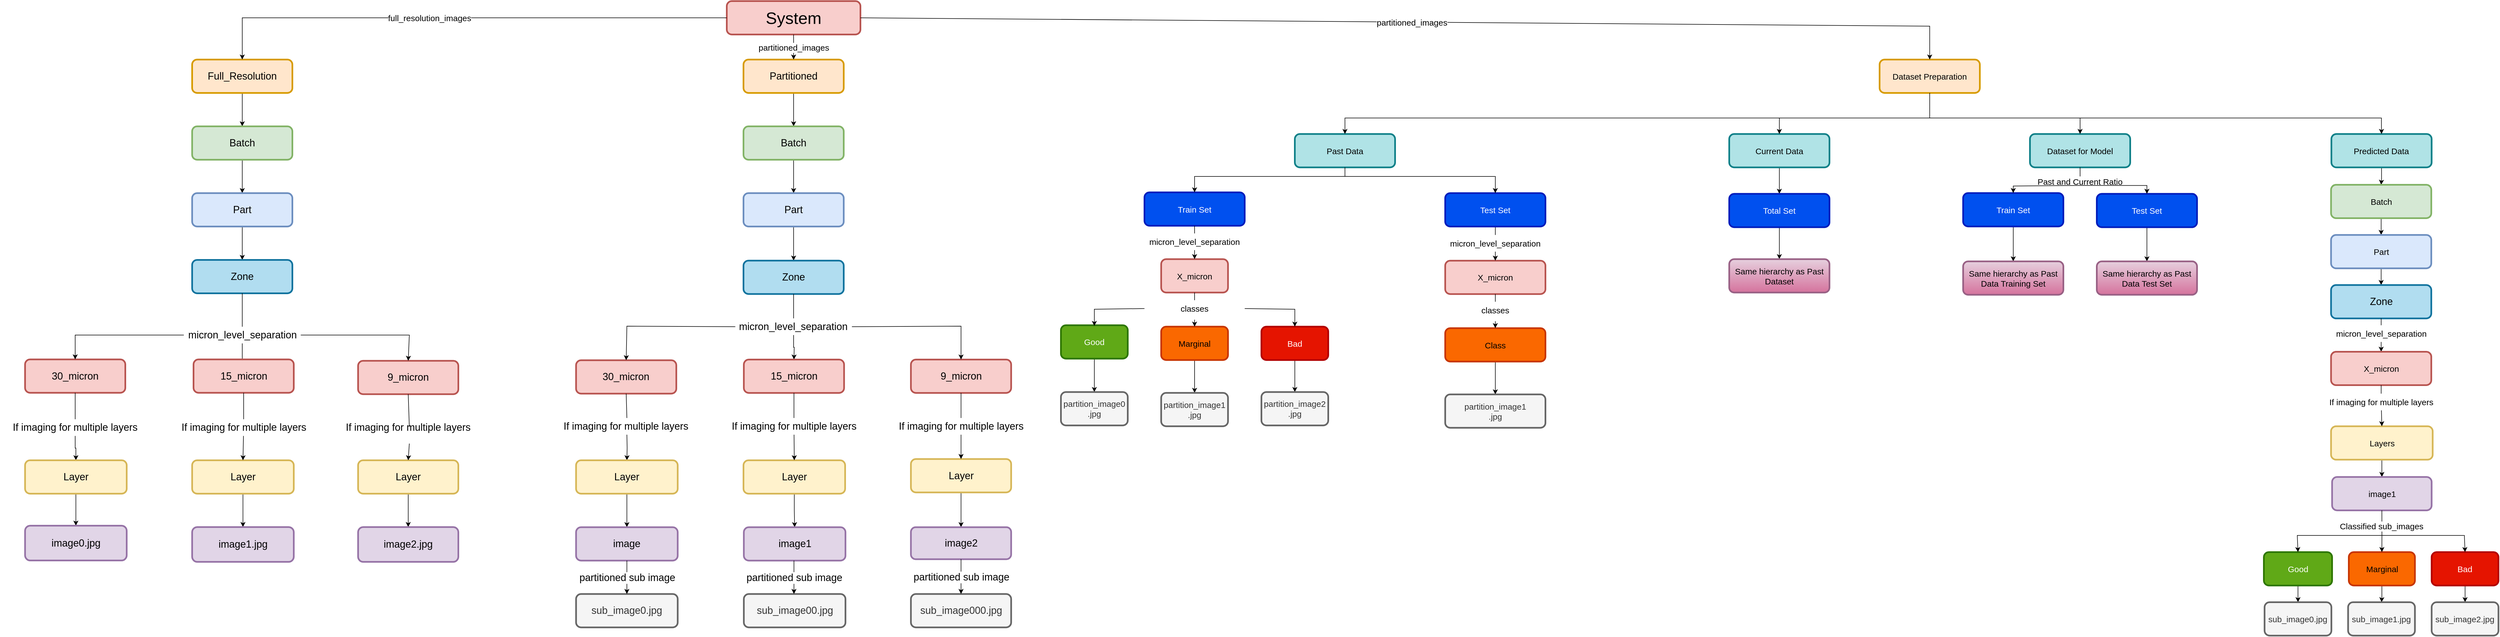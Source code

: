 <mxfile version="20.8.16" type="device"><diagram id="C5RBs43oDa-KdzZeNtuy" name="Page-1"><mxGraphModel dx="2889" dy="684" grid="1" gridSize="15" guides="1" tooltips="1" connect="1" arrows="1" fold="1" page="1" pageScale="1" pageWidth="1654" pageHeight="1169" math="0" shadow="0"><root><mxCell id="WIyWlLk6GJQsqaUBKTNV-0"/><mxCell id="WIyWlLk6GJQsqaUBKTNV-1" parent="WIyWlLk6GJQsqaUBKTNV-0"/><mxCell id="WIyWlLk6GJQsqaUBKTNV-7" value="&lt;font style=&quot;font-size: 30px;&quot;&gt;System&lt;/font&gt;" style="rounded=1;whiteSpace=wrap;html=1;fontSize=30;glass=0;strokeWidth=3;shadow=0;fillColor=#f8cecc;strokeColor=#b85450;" parent="WIyWlLk6GJQsqaUBKTNV-1" vertex="1"><mxGeometry x="-120" y="15" width="240" height="60" as="geometry"/></mxCell><mxCell id="9anKfpZZihoqrz9ReipV-8" style="edgeStyle=orthogonalEdgeStyle;rounded=0;orthogonalLoop=1;jettySize=auto;html=1;entryX=0.5;entryY=0;entryDx=0;entryDy=0;fontSize=15;" parent="WIyWlLk6GJQsqaUBKTNV-1" source="WIyWlLk6GJQsqaUBKTNV-12" target="9anKfpZZihoqrz9ReipV-6" edge="1"><mxGeometry relative="1" as="geometry"/></mxCell><mxCell id="WIyWlLk6GJQsqaUBKTNV-12" value="Full_Resolution" style="rounded=1;whiteSpace=wrap;html=1;fontSize=18;glass=0;strokeWidth=3;shadow=0;fillColor=#ffe6cc;strokeColor=#d79b00;" parent="WIyWlLk6GJQsqaUBKTNV-1" vertex="1"><mxGeometry x="-1080" y="120" width="180" height="60" as="geometry"/></mxCell><mxCell id="9anKfpZZihoqrz9ReipV-1" value="" style="endArrow=classic;html=1;rounded=0;entryX=0.5;entryY=0;entryDx=0;entryDy=0;fontSize=15;exitX=0;exitY=0.5;exitDx=0;exitDy=0;" parent="WIyWlLk6GJQsqaUBKTNV-1" source="WIyWlLk6GJQsqaUBKTNV-7" target="WIyWlLk6GJQsqaUBKTNV-12" edge="1"><mxGeometry relative="1" as="geometry"><mxPoint x="-225" y="120" as="sourcePoint"/><mxPoint x="10" y="240" as="targetPoint"/><Array as="points"><mxPoint x="-990" y="45"/><mxPoint x="-990" y="120"/></Array></mxGeometry></mxCell><mxCell id="9anKfpZZihoqrz9ReipV-2" value="full_resolution_images" style="edgeLabel;resizable=0;html=1;align=center;verticalAlign=middle;fontSize=15;" parent="9anKfpZZihoqrz9ReipV-1" connectable="0" vertex="1"><mxGeometry relative="1" as="geometry"><mxPoint x="-62" as="offset"/></mxGeometry></mxCell><mxCell id="9anKfpZZihoqrz9ReipV-24" value="" style="edgeStyle=orthogonalEdgeStyle;rounded=0;orthogonalLoop=1;jettySize=auto;html=1;fontSize=15;" parent="WIyWlLk6GJQsqaUBKTNV-1" source="9anKfpZZihoqrz9ReipV-6" target="9anKfpZZihoqrz9ReipV-9" edge="1"><mxGeometry relative="1" as="geometry"/></mxCell><mxCell id="9anKfpZZihoqrz9ReipV-6" value="Batch" style="rounded=1;whiteSpace=wrap;html=1;fontSize=18;glass=0;strokeWidth=3;shadow=0;fillColor=#d5e8d4;strokeColor=#82b366;" parent="WIyWlLk6GJQsqaUBKTNV-1" vertex="1"><mxGeometry x="-1080" y="240" width="180" height="60" as="geometry"/></mxCell><mxCell id="9anKfpZZihoqrz9ReipV-25" value="" style="edgeStyle=orthogonalEdgeStyle;rounded=0;orthogonalLoop=1;jettySize=auto;html=1;fontSize=18;startArrow=none;" parent="WIyWlLk6GJQsqaUBKTNV-1" source="9anKfpZZihoqrz9ReipV-28" edge="1"><mxGeometry relative="1" as="geometry"><mxPoint x="-990" y="675" as="targetPoint"/></mxGeometry></mxCell><mxCell id="FSHBZ933EGzN6G5W0RGW-1" value="" style="edgeStyle=orthogonalEdgeStyle;rounded=0;orthogonalLoop=1;jettySize=auto;html=1;" parent="WIyWlLk6GJQsqaUBKTNV-1" source="9anKfpZZihoqrz9ReipV-9" target="FSHBZ933EGzN6G5W0RGW-0" edge="1"><mxGeometry relative="1" as="geometry"/></mxCell><mxCell id="9anKfpZZihoqrz9ReipV-9" value="Part" style="rounded=1;whiteSpace=wrap;html=1;fontSize=18;glass=0;strokeWidth=3;shadow=0;fillColor=#dae8fc;strokeColor=#6c8ebf;" parent="WIyWlLk6GJQsqaUBKTNV-1" vertex="1"><mxGeometry x="-1080" y="360" width="180" height="60" as="geometry"/></mxCell><mxCell id="9anKfpZZihoqrz9ReipV-31" value="" style="edgeStyle=orthogonalEdgeStyle;rounded=0;orthogonalLoop=1;jettySize=auto;html=1;fontSize=18;startArrow=none;" parent="WIyWlLk6GJQsqaUBKTNV-1" source="9anKfpZZihoqrz9ReipV-54" target="9anKfpZZihoqrz9ReipV-13" edge="1"><mxGeometry relative="1" as="geometry"/></mxCell><mxCell id="9anKfpZZihoqrz9ReipV-11" value="30_micron" style="rounded=1;whiteSpace=wrap;html=1;fontSize=18;glass=0;strokeWidth=3;shadow=0;fillColor=#f8cecc;strokeColor=#b85450;" parent="WIyWlLk6GJQsqaUBKTNV-1" vertex="1"><mxGeometry x="-1380" y="658.75" width="180" height="60" as="geometry"/></mxCell><mxCell id="9anKfpZZihoqrz9ReipV-32" value="" style="edgeStyle=orthogonalEdgeStyle;rounded=0;orthogonalLoop=1;jettySize=auto;html=1;fontSize=18;" parent="WIyWlLk6GJQsqaUBKTNV-1" source="9anKfpZZihoqrz9ReipV-13" target="9anKfpZZihoqrz9ReipV-17" edge="1"><mxGeometry relative="1" as="geometry"/></mxCell><mxCell id="9anKfpZZihoqrz9ReipV-13" value="Layer" style="rounded=1;whiteSpace=wrap;html=1;fontSize=18;glass=0;strokeWidth=3;shadow=0;fillColor=#fff2cc;strokeColor=#d6b656;" parent="WIyWlLk6GJQsqaUBKTNV-1" vertex="1"><mxGeometry x="-1380" y="840" width="182.5" height="60" as="geometry"/></mxCell><mxCell id="9anKfpZZihoqrz9ReipV-17" value="image0.jpg" style="rounded=1;whiteSpace=wrap;html=1;fontSize=18;glass=0;strokeWidth=3;shadow=0;fillColor=#e1d5e7;strokeColor=#9673a6;" parent="WIyWlLk6GJQsqaUBKTNV-1" vertex="1"><mxGeometry x="-1380" y="957.5" width="182.5" height="62.5" as="geometry"/></mxCell><mxCell id="9anKfpZZihoqrz9ReipV-28" value="micron_level_separation" style="text;html=1;strokeColor=none;fillColor=none;align=center;verticalAlign=middle;whiteSpace=wrap;rounded=0;strokeWidth=3;fontSize=18;" parent="WIyWlLk6GJQsqaUBKTNV-1" vertex="1"><mxGeometry x="-1087.5" y="600" width="195" height="30" as="geometry"/></mxCell><mxCell id="9anKfpZZihoqrz9ReipV-34" value="15_micron" style="rounded=1;whiteSpace=wrap;html=1;fontSize=18;glass=0;strokeWidth=3;shadow=0;fillColor=#f8cecc;strokeColor=#b85450;" parent="WIyWlLk6GJQsqaUBKTNV-1" vertex="1"><mxGeometry x="-1077.5" y="658.75" width="180" height="60" as="geometry"/></mxCell><mxCell id="9anKfpZZihoqrz9ReipV-35" value="" style="edgeStyle=orthogonalEdgeStyle;rounded=0;orthogonalLoop=1;jettySize=auto;html=1;fontSize=18;" parent="WIyWlLk6GJQsqaUBKTNV-1" source="9anKfpZZihoqrz9ReipV-36" target="9anKfpZZihoqrz9ReipV-37" edge="1"><mxGeometry relative="1" as="geometry"/></mxCell><mxCell id="9anKfpZZihoqrz9ReipV-36" value="Layer" style="rounded=1;whiteSpace=wrap;html=1;fontSize=18;glass=0;strokeWidth=3;shadow=0;fillColor=#fff2cc;strokeColor=#d6b656;" parent="WIyWlLk6GJQsqaUBKTNV-1" vertex="1"><mxGeometry x="-1080" y="840" width="182.5" height="60" as="geometry"/></mxCell><mxCell id="9anKfpZZihoqrz9ReipV-37" value="image1.jpg" style="rounded=1;whiteSpace=wrap;html=1;fontSize=18;glass=0;strokeWidth=3;shadow=0;fillColor=#e1d5e7;strokeColor=#9673a6;" parent="WIyWlLk6GJQsqaUBKTNV-1" vertex="1"><mxGeometry x="-1080" y="960" width="182.5" height="62.5" as="geometry"/></mxCell><mxCell id="9anKfpZZihoqrz9ReipV-49" value="9_micron" style="rounded=1;whiteSpace=wrap;html=1;fontSize=18;glass=0;strokeWidth=3;shadow=0;fillColor=#f8cecc;strokeColor=#b85450;" parent="WIyWlLk6GJQsqaUBKTNV-1" vertex="1"><mxGeometry x="-782" y="661.25" width="180" height="60" as="geometry"/></mxCell><mxCell id="9anKfpZZihoqrz9ReipV-50" value="" style="edgeStyle=orthogonalEdgeStyle;rounded=0;orthogonalLoop=1;jettySize=auto;html=1;fontSize=18;" parent="WIyWlLk6GJQsqaUBKTNV-1" source="9anKfpZZihoqrz9ReipV-51" target="9anKfpZZihoqrz9ReipV-52" edge="1"><mxGeometry relative="1" as="geometry"/></mxCell><mxCell id="9anKfpZZihoqrz9ReipV-51" value="Layer" style="rounded=1;whiteSpace=wrap;html=1;fontSize=18;glass=0;strokeWidth=3;shadow=0;fillColor=#fff2cc;strokeColor=#d6b656;" parent="WIyWlLk6GJQsqaUBKTNV-1" vertex="1"><mxGeometry x="-782" y="840" width="180" height="60" as="geometry"/></mxCell><mxCell id="9anKfpZZihoqrz9ReipV-52" value="image2.jpg" style="rounded=1;whiteSpace=wrap;html=1;fontSize=18;glass=0;strokeWidth=3;shadow=0;fillColor=#e1d5e7;strokeColor=#9673a6;" parent="WIyWlLk6GJQsqaUBKTNV-1" vertex="1"><mxGeometry x="-782" y="960" width="180" height="62.5" as="geometry"/></mxCell><mxCell id="9anKfpZZihoqrz9ReipV-54" value="If imaging for multiple layers" style="text;html=1;strokeColor=none;fillColor=none;align=center;verticalAlign=middle;whiteSpace=wrap;rounded=0;strokeWidth=3;fontSize=18;" parent="WIyWlLk6GJQsqaUBKTNV-1" vertex="1"><mxGeometry x="-1425" y="766.25" width="270" height="30" as="geometry"/></mxCell><mxCell id="9anKfpZZihoqrz9ReipV-57" value="If imaging for multiple layers" style="text;html=1;strokeColor=none;fillColor=none;align=center;verticalAlign=middle;whiteSpace=wrap;rounded=0;strokeWidth=3;fontSize=18;" parent="WIyWlLk6GJQsqaUBKTNV-1" vertex="1"><mxGeometry x="-1122.5" y="766.25" width="270" height="30" as="geometry"/></mxCell><mxCell id="9anKfpZZihoqrz9ReipV-58" value="If imaging for multiple layers" style="text;html=1;strokeColor=none;fillColor=none;align=center;verticalAlign=middle;whiteSpace=wrap;rounded=0;strokeWidth=3;fontSize=18;" parent="WIyWlLk6GJQsqaUBKTNV-1" vertex="1"><mxGeometry x="-827" y="766.25" width="270" height="30" as="geometry"/></mxCell><mxCell id="9anKfpZZihoqrz9ReipV-65" value="" style="endArrow=none;html=1;rounded=0;fontSize=18;entryX=0.5;entryY=1;entryDx=0;entryDy=0;exitX=0.5;exitY=0;exitDx=0;exitDy=0;" parent="WIyWlLk6GJQsqaUBKTNV-1" source="9anKfpZZihoqrz9ReipV-54" target="9anKfpZZihoqrz9ReipV-11" edge="1"><mxGeometry width="50" height="50" relative="1" as="geometry"><mxPoint x="-1140" y="1100" as="sourcePoint"/><mxPoint x="-1090" y="1050" as="targetPoint"/></mxGeometry></mxCell><mxCell id="9anKfpZZihoqrz9ReipV-68" value="" style="endArrow=none;html=1;rounded=0;fontSize=18;entryX=0.5;entryY=1;entryDx=0;entryDy=0;exitX=0.5;exitY=0;exitDx=0;exitDy=0;" parent="WIyWlLk6GJQsqaUBKTNV-1" source="9anKfpZZihoqrz9ReipV-57" target="9anKfpZZihoqrz9ReipV-34" edge="1"><mxGeometry width="50" height="50" relative="1" as="geometry"><mxPoint x="-1155" y="903.75" as="sourcePoint"/><mxPoint x="-1105" y="853.75" as="targetPoint"/></mxGeometry></mxCell><mxCell id="9anKfpZZihoqrz9ReipV-70" value="" style="endArrow=classic;html=1;rounded=0;fontSize=18;entryX=0.5;entryY=0;entryDx=0;entryDy=0;" parent="WIyWlLk6GJQsqaUBKTNV-1" source="9anKfpZZihoqrz9ReipV-57" target="9anKfpZZihoqrz9ReipV-36" edge="1"><mxGeometry width="50" height="50" relative="1" as="geometry"><mxPoint x="-1035" y="890" as="sourcePoint"/><mxPoint x="-985" y="840" as="targetPoint"/></mxGeometry></mxCell><mxCell id="9anKfpZZihoqrz9ReipV-72" value="" style="endArrow=none;html=1;rounded=0;fontSize=18;entryX=0.5;entryY=1;entryDx=0;entryDy=0;exitX=0.5;exitY=0;exitDx=0;exitDy=0;" parent="WIyWlLk6GJQsqaUBKTNV-1" target="9anKfpZZihoqrz9ReipV-49" edge="1"><mxGeometry width="50" height="50" relative="1" as="geometry"><mxPoint x="-690" y="780" as="sourcePoint"/><mxPoint x="-985" y="840" as="targetPoint"/></mxGeometry></mxCell><mxCell id="9anKfpZZihoqrz9ReipV-73" value="" style="endArrow=classic;html=1;rounded=0;fontSize=18;exitX=0.5;exitY=1;exitDx=0;exitDy=0;entryX=0.5;entryY=0;entryDx=0;entryDy=0;" parent="WIyWlLk6GJQsqaUBKTNV-1" target="9anKfpZZihoqrz9ReipV-51" edge="1"><mxGeometry width="50" height="50" relative="1" as="geometry"><mxPoint x="-690" y="810" as="sourcePoint"/><mxPoint x="-985" y="840" as="targetPoint"/></mxGeometry></mxCell><mxCell id="9anKfpZZihoqrz9ReipV-74" value="" style="endArrow=classic;html=1;rounded=0;fontSize=18;entryX=0.5;entryY=0;entryDx=0;entryDy=0;" parent="WIyWlLk6GJQsqaUBKTNV-1" target="9anKfpZZihoqrz9ReipV-11" edge="1"><mxGeometry width="50" height="50" relative="1" as="geometry"><mxPoint x="-1095" y="615" as="sourcePoint"/><mxPoint x="-985" y="690" as="targetPoint"/><Array as="points"><mxPoint x="-1290" y="615"/></Array></mxGeometry></mxCell><mxCell id="9anKfpZZihoqrz9ReipV-75" value="" style="endArrow=classic;html=1;rounded=0;fontSize=18;entryX=0.5;entryY=0;entryDx=0;entryDy=0;" parent="WIyWlLk6GJQsqaUBKTNV-1" target="9anKfpZZihoqrz9ReipV-49" edge="1"><mxGeometry width="50" height="50" relative="1" as="geometry"><mxPoint x="-885" y="615" as="sourcePoint"/><mxPoint x="-985" y="690" as="targetPoint"/><Array as="points"><mxPoint x="-690" y="615"/></Array></mxGeometry></mxCell><mxCell id="9anKfpZZihoqrz9ReipV-76" style="edgeStyle=orthogonalEdgeStyle;rounded=0;orthogonalLoop=1;jettySize=auto;html=1;entryX=0.5;entryY=0;entryDx=0;entryDy=0;fontSize=15;" parent="WIyWlLk6GJQsqaUBKTNV-1" source="9anKfpZZihoqrz9ReipV-77" target="9anKfpZZihoqrz9ReipV-79" edge="1"><mxGeometry relative="1" as="geometry"/></mxCell><mxCell id="9anKfpZZihoqrz9ReipV-77" value="Partitioned" style="rounded=1;whiteSpace=wrap;html=1;fontSize=18;glass=0;strokeWidth=3;shadow=0;fillColor=#ffe6cc;strokeColor=#d79b00;" parent="WIyWlLk6GJQsqaUBKTNV-1" vertex="1"><mxGeometry x="-90" y="120" width="180" height="60" as="geometry"/></mxCell><mxCell id="9anKfpZZihoqrz9ReipV-78" value="" style="edgeStyle=orthogonalEdgeStyle;rounded=0;orthogonalLoop=1;jettySize=auto;html=1;fontSize=15;" parent="WIyWlLk6GJQsqaUBKTNV-1" source="9anKfpZZihoqrz9ReipV-79" target="9anKfpZZihoqrz9ReipV-81" edge="1"><mxGeometry relative="1" as="geometry"/></mxCell><mxCell id="9anKfpZZihoqrz9ReipV-79" value="Batch" style="rounded=1;whiteSpace=wrap;html=1;fontSize=18;glass=0;strokeWidth=3;shadow=0;fillColor=#d5e8d4;strokeColor=#82b366;" parent="WIyWlLk6GJQsqaUBKTNV-1" vertex="1"><mxGeometry x="-90" y="240" width="180" height="60" as="geometry"/></mxCell><mxCell id="9anKfpZZihoqrz9ReipV-80" value="" style="edgeStyle=orthogonalEdgeStyle;rounded=0;orthogonalLoop=1;jettySize=auto;html=1;fontSize=18;startArrow=none;" parent="WIyWlLk6GJQsqaUBKTNV-1" source="9anKfpZZihoqrz9ReipV-88" edge="1"><mxGeometry relative="1" as="geometry"><mxPoint x="0.63" y="659" as="targetPoint"/></mxGeometry></mxCell><mxCell id="FSHBZ933EGzN6G5W0RGW-5" value="" style="edgeStyle=orthogonalEdgeStyle;rounded=0;orthogonalLoop=1;jettySize=auto;html=1;" parent="WIyWlLk6GJQsqaUBKTNV-1" source="9anKfpZZihoqrz9ReipV-81" target="FSHBZ933EGzN6G5W0RGW-4" edge="1"><mxGeometry relative="1" as="geometry"/></mxCell><mxCell id="9anKfpZZihoqrz9ReipV-81" value="Part" style="rounded=1;whiteSpace=wrap;html=1;fontSize=18;glass=0;strokeWidth=3;shadow=0;fillColor=#dae8fc;strokeColor=#6c8ebf;" parent="WIyWlLk6GJQsqaUBKTNV-1" vertex="1"><mxGeometry x="-90" y="360" width="180" height="60" as="geometry"/></mxCell><mxCell id="9anKfpZZihoqrz9ReipV-82" value="" style="edgeStyle=orthogonalEdgeStyle;rounded=0;orthogonalLoop=1;jettySize=auto;html=1;fontSize=18;startArrow=none;" parent="WIyWlLk6GJQsqaUBKTNV-1" target="9anKfpZZihoqrz9ReipV-85" edge="1"><mxGeometry relative="1" as="geometry"><mxPoint x="-299.37" y="794" as="sourcePoint"/></mxGeometry></mxCell><mxCell id="9anKfpZZihoqrz9ReipV-83" value="30_micron" style="rounded=1;whiteSpace=wrap;html=1;fontSize=18;glass=0;strokeWidth=3;shadow=0;fillColor=#f8cecc;strokeColor=#b85450;" parent="WIyWlLk6GJQsqaUBKTNV-1" vertex="1"><mxGeometry x="-390.62" y="660.25" width="180" height="60" as="geometry"/></mxCell><mxCell id="9anKfpZZihoqrz9ReipV-84" value="" style="edgeStyle=orthogonalEdgeStyle;rounded=0;orthogonalLoop=1;jettySize=auto;html=1;fontSize=18;" parent="WIyWlLk6GJQsqaUBKTNV-1" source="9anKfpZZihoqrz9ReipV-85" target="9anKfpZZihoqrz9ReipV-86" edge="1"><mxGeometry relative="1" as="geometry"/></mxCell><mxCell id="9anKfpZZihoqrz9ReipV-85" value="Layer" style="rounded=1;whiteSpace=wrap;html=1;fontSize=18;glass=0;strokeWidth=3;shadow=0;fillColor=#fff2cc;strokeColor=#d6b656;" parent="WIyWlLk6GJQsqaUBKTNV-1" vertex="1"><mxGeometry x="-390.62" y="840" width="182.5" height="60" as="geometry"/></mxCell><mxCell id="9anKfpZZihoqrz9ReipV-86" value="image" style="rounded=1;whiteSpace=wrap;html=1;fontSize=18;glass=0;strokeWidth=3;shadow=0;fillColor=#e1d5e7;strokeColor=#9673a6;" parent="WIyWlLk6GJQsqaUBKTNV-1" vertex="1"><mxGeometry x="-390.62" y="960.25" width="182.5" height="60" as="geometry"/></mxCell><mxCell id="9anKfpZZihoqrz9ReipV-88" value="micron_level_separation" style="text;html=1;strokeColor=none;fillColor=none;align=center;verticalAlign=middle;whiteSpace=wrap;rounded=0;strokeWidth=3;fontSize=18;" parent="WIyWlLk6GJQsqaUBKTNV-1" vertex="1"><mxGeometry x="-104.68" y="585" width="209.37" height="30" as="geometry"/></mxCell><mxCell id="9anKfpZZihoqrz9ReipV-89" value="15_micron" style="rounded=1;whiteSpace=wrap;html=1;fontSize=18;glass=0;strokeWidth=3;shadow=0;fillColor=#f8cecc;strokeColor=#b85450;" parent="WIyWlLk6GJQsqaUBKTNV-1" vertex="1"><mxGeometry x="-89.37" y="659" width="180" height="60" as="geometry"/></mxCell><mxCell id="9anKfpZZihoqrz9ReipV-90" value="" style="edgeStyle=orthogonalEdgeStyle;rounded=0;orthogonalLoop=1;jettySize=auto;html=1;fontSize=18;" parent="WIyWlLk6GJQsqaUBKTNV-1" source="9anKfpZZihoqrz9ReipV-91" target="9anKfpZZihoqrz9ReipV-92" edge="1"><mxGeometry relative="1" as="geometry"/></mxCell><mxCell id="9anKfpZZihoqrz9ReipV-91" value="Layer" style="rounded=1;whiteSpace=wrap;html=1;fontSize=18;glass=0;strokeWidth=3;shadow=0;fillColor=#fff2cc;strokeColor=#d6b656;" parent="WIyWlLk6GJQsqaUBKTNV-1" vertex="1"><mxGeometry x="-90" y="840" width="182.5" height="60" as="geometry"/></mxCell><mxCell id="9anKfpZZihoqrz9ReipV-92" value="image1" style="rounded=1;whiteSpace=wrap;html=1;fontSize=18;glass=0;strokeWidth=3;shadow=0;fillColor=#e1d5e7;strokeColor=#9673a6;" parent="WIyWlLk6GJQsqaUBKTNV-1" vertex="1"><mxGeometry x="-89.37" y="960.25" width="182.5" height="60" as="geometry"/></mxCell><mxCell id="9anKfpZZihoqrz9ReipV-93" value="9_micron" style="rounded=1;whiteSpace=wrap;html=1;fontSize=18;glass=0;strokeWidth=3;shadow=0;fillColor=#f8cecc;strokeColor=#b85450;" parent="WIyWlLk6GJQsqaUBKTNV-1" vertex="1"><mxGeometry x="210.63" y="659" width="180" height="60" as="geometry"/></mxCell><mxCell id="9anKfpZZihoqrz9ReipV-94" value="" style="edgeStyle=orthogonalEdgeStyle;rounded=0;orthogonalLoop=1;jettySize=auto;html=1;fontSize=18;" parent="WIyWlLk6GJQsqaUBKTNV-1" source="9anKfpZZihoqrz9ReipV-95" target="9anKfpZZihoqrz9ReipV-96" edge="1"><mxGeometry relative="1" as="geometry"/></mxCell><mxCell id="9anKfpZZihoqrz9ReipV-95" value="Layer" style="rounded=1;whiteSpace=wrap;html=1;fontSize=18;glass=0;strokeWidth=3;shadow=0;fillColor=#fff2cc;strokeColor=#d6b656;" parent="WIyWlLk6GJQsqaUBKTNV-1" vertex="1"><mxGeometry x="210.63" y="837.75" width="180" height="60" as="geometry"/></mxCell><mxCell id="9anKfpZZihoqrz9ReipV-96" value="image2" style="rounded=1;whiteSpace=wrap;html=1;fontSize=18;glass=0;strokeWidth=3;shadow=0;fillColor=#e1d5e7;strokeColor=#9673a6;" parent="WIyWlLk6GJQsqaUBKTNV-1" vertex="1"><mxGeometry x="210.63" y="960.25" width="180" height="57.5" as="geometry"/></mxCell><mxCell id="9anKfpZZihoqrz9ReipV-97" value="If imaging for multiple layers" style="text;html=1;strokeColor=none;fillColor=none;align=center;verticalAlign=middle;whiteSpace=wrap;rounded=0;strokeWidth=3;fontSize=18;" parent="WIyWlLk6GJQsqaUBKTNV-1" vertex="1"><mxGeometry x="-435.62" y="764" width="270" height="30" as="geometry"/></mxCell><mxCell id="9anKfpZZihoqrz9ReipV-98" value="If imaging for multiple layers" style="text;html=1;strokeColor=none;fillColor=none;align=center;verticalAlign=middle;whiteSpace=wrap;rounded=0;strokeWidth=3;fontSize=18;" parent="WIyWlLk6GJQsqaUBKTNV-1" vertex="1"><mxGeometry x="-134.37" y="764" width="270" height="30" as="geometry"/></mxCell><mxCell id="9anKfpZZihoqrz9ReipV-99" value="If imaging for multiple layers" style="text;html=1;strokeColor=none;fillColor=none;align=center;verticalAlign=middle;whiteSpace=wrap;rounded=0;strokeWidth=3;fontSize=18;" parent="WIyWlLk6GJQsqaUBKTNV-1" vertex="1"><mxGeometry x="165.63" y="764" width="270" height="30" as="geometry"/></mxCell><mxCell id="9anKfpZZihoqrz9ReipV-100" value="" style="endArrow=none;html=1;rounded=0;fontSize=18;entryX=0.5;entryY=1;entryDx=0;entryDy=0;exitX=0.5;exitY=0;exitDx=0;exitDy=0;" parent="WIyWlLk6GJQsqaUBKTNV-1" target="9anKfpZZihoqrz9ReipV-83" edge="1"><mxGeometry width="50" height="50" relative="1" as="geometry"><mxPoint x="-299.37" y="764" as="sourcePoint"/><mxPoint x="-99.37" y="1034" as="targetPoint"/></mxGeometry></mxCell><mxCell id="9anKfpZZihoqrz9ReipV-101" value="" style="endArrow=none;html=1;rounded=0;fontSize=18;entryX=0.5;entryY=1;entryDx=0;entryDy=0;exitX=0.5;exitY=0;exitDx=0;exitDy=0;" parent="WIyWlLk6GJQsqaUBKTNV-1" source="9anKfpZZihoqrz9ReipV-98" target="9anKfpZZihoqrz9ReipV-89" edge="1"><mxGeometry width="50" height="50" relative="1" as="geometry"><mxPoint x="-164.37" y="887.75" as="sourcePoint"/><mxPoint x="-114.37" y="837.75" as="targetPoint"/></mxGeometry></mxCell><mxCell id="9anKfpZZihoqrz9ReipV-102" value="" style="endArrow=classic;html=1;rounded=0;fontSize=18;entryX=0.5;entryY=0;entryDx=0;entryDy=0;" parent="WIyWlLk6GJQsqaUBKTNV-1" source="9anKfpZZihoqrz9ReipV-98" target="9anKfpZZihoqrz9ReipV-91" edge="1"><mxGeometry width="50" height="50" relative="1" as="geometry"><mxPoint x="-44.37" y="874" as="sourcePoint"/><mxPoint x="5.63" y="824" as="targetPoint"/></mxGeometry></mxCell><mxCell id="9anKfpZZihoqrz9ReipV-103" value="" style="endArrow=none;html=1;rounded=0;fontSize=18;entryX=0.5;entryY=1;entryDx=0;entryDy=0;exitX=0.5;exitY=0;exitDx=0;exitDy=0;" parent="WIyWlLk6GJQsqaUBKTNV-1" target="9anKfpZZihoqrz9ReipV-93" edge="1"><mxGeometry width="50" height="50" relative="1" as="geometry"><mxPoint x="300.63" y="764" as="sourcePoint"/><mxPoint x="5.63" y="824" as="targetPoint"/></mxGeometry></mxCell><mxCell id="9anKfpZZihoqrz9ReipV-104" value="" style="endArrow=classic;html=1;rounded=0;fontSize=18;exitX=0.5;exitY=1;exitDx=0;exitDy=0;entryX=0.5;entryY=0;entryDx=0;entryDy=0;" parent="WIyWlLk6GJQsqaUBKTNV-1" target="9anKfpZZihoqrz9ReipV-95" edge="1"><mxGeometry width="50" height="50" relative="1" as="geometry"><mxPoint x="300.63" y="794" as="sourcePoint"/><mxPoint x="5.63" y="824" as="targetPoint"/></mxGeometry></mxCell><mxCell id="9anKfpZZihoqrz9ReipV-105" value="" style="endArrow=classic;html=1;rounded=0;fontSize=18;exitX=0;exitY=0.5;exitDx=0;exitDy=0;entryX=0.5;entryY=0;entryDx=0;entryDy=0;" parent="WIyWlLk6GJQsqaUBKTNV-1" source="9anKfpZZihoqrz9ReipV-88" target="9anKfpZZihoqrz9ReipV-83" edge="1"><mxGeometry width="50" height="50" relative="1" as="geometry"><mxPoint x="-44.37" y="724" as="sourcePoint"/><mxPoint x="5.63" y="674" as="targetPoint"/><Array as="points"><mxPoint x="-299.37" y="599"/></Array></mxGeometry></mxCell><mxCell id="9anKfpZZihoqrz9ReipV-106" value="" style="endArrow=classic;html=1;rounded=0;fontSize=18;entryX=0.5;entryY=0;entryDx=0;entryDy=0;exitX=1;exitY=0.5;exitDx=0;exitDy=0;" parent="WIyWlLk6GJQsqaUBKTNV-1" source="9anKfpZZihoqrz9ReipV-88" target="9anKfpZZihoqrz9ReipV-93" edge="1"><mxGeometry width="50" height="50" relative="1" as="geometry"><mxPoint x="165" y="600" as="sourcePoint"/><mxPoint x="5.63" y="674" as="targetPoint"/><Array as="points"><mxPoint x="300.63" y="599"/></Array></mxGeometry></mxCell><mxCell id="9anKfpZZihoqrz9ReipV-109" value="" style="endArrow=classic;html=1;rounded=0;fontSize=15;exitX=0.5;exitY=1;exitDx=0;exitDy=0;entryX=0.5;entryY=0;entryDx=0;entryDy=0;" parent="WIyWlLk6GJQsqaUBKTNV-1" source="WIyWlLk6GJQsqaUBKTNV-7" target="9anKfpZZihoqrz9ReipV-77" edge="1"><mxGeometry relative="1" as="geometry"><mxPoint x="-555" y="255" as="sourcePoint"/><mxPoint x="-455" y="255" as="targetPoint"/></mxGeometry></mxCell><mxCell id="9anKfpZZihoqrz9ReipV-110" value="partitioned_images" style="edgeLabel;resizable=0;html=1;align=center;verticalAlign=middle;strokeWidth=3;fontSize=15;" parent="9anKfpZZihoqrz9ReipV-109" connectable="0" vertex="1"><mxGeometry relative="1" as="geometry"/></mxCell><mxCell id="9anKfpZZihoqrz9ReipV-111" value="sub_image0.jpg" style="rounded=1;whiteSpace=wrap;html=1;fontSize=18;glass=0;strokeWidth=3;shadow=0;fillColor=#f5f5f5;strokeColor=#666666;fontColor=#333333;" parent="WIyWlLk6GJQsqaUBKTNV-1" vertex="1"><mxGeometry x="-390.62" y="1080.25" width="182.5" height="60" as="geometry"/></mxCell><mxCell id="9anKfpZZihoqrz9ReipV-112" value="sub_image00.jpg" style="rounded=1;whiteSpace=wrap;html=1;fontSize=18;glass=0;strokeWidth=3;shadow=0;fillColor=#f5f5f5;strokeColor=#666666;fontColor=#333333;" parent="WIyWlLk6GJQsqaUBKTNV-1" vertex="1"><mxGeometry x="-89.37" y="1080.25" width="182.5" height="60" as="geometry"/></mxCell><mxCell id="9anKfpZZihoqrz9ReipV-113" value="sub_image000.jpg" style="rounded=1;whiteSpace=wrap;html=1;fontSize=18;glass=0;strokeWidth=3;shadow=0;fillColor=#f5f5f5;strokeColor=#666666;fontColor=#333333;" parent="WIyWlLk6GJQsqaUBKTNV-1" vertex="1"><mxGeometry x="210.63" y="1080.25" width="180" height="60" as="geometry"/></mxCell><mxCell id="9anKfpZZihoqrz9ReipV-117" value="" style="endArrow=classic;html=1;rounded=0;fontSize=18;exitX=0.5;exitY=1;exitDx=0;exitDy=0;entryX=0.5;entryY=0;entryDx=0;entryDy=0;" parent="WIyWlLk6GJQsqaUBKTNV-1" source="9anKfpZZihoqrz9ReipV-86" target="9anKfpZZihoqrz9ReipV-111" edge="1"><mxGeometry relative="1" as="geometry"><mxPoint x="-314.37" y="1080.25" as="sourcePoint"/><mxPoint x="-214.37" y="1080.25" as="targetPoint"/></mxGeometry></mxCell><mxCell id="9anKfpZZihoqrz9ReipV-118" value="partitioned sub image" style="edgeLabel;resizable=0;html=1;align=center;verticalAlign=middle;strokeWidth=3;fontSize=18;" parent="9anKfpZZihoqrz9ReipV-117" connectable="0" vertex="1"><mxGeometry relative="1" as="geometry"/></mxCell><mxCell id="9anKfpZZihoqrz9ReipV-119" value="" style="endArrow=classic;html=1;rounded=0;fontSize=18;" parent="WIyWlLk6GJQsqaUBKTNV-1" edge="1"><mxGeometry relative="1" as="geometry"><mxPoint x="0.63" y="1020.25" as="sourcePoint"/><mxPoint x="0.63" y="1080.25" as="targetPoint"/></mxGeometry></mxCell><mxCell id="9anKfpZZihoqrz9ReipV-120" value="partitioned sub image" style="edgeLabel;resizable=0;html=1;align=center;verticalAlign=middle;strokeWidth=3;fontSize=18;" parent="9anKfpZZihoqrz9ReipV-119" connectable="0" vertex="1"><mxGeometry relative="1" as="geometry"/></mxCell><mxCell id="9anKfpZZihoqrz9ReipV-121" value="" style="endArrow=classic;html=1;rounded=0;fontSize=18;exitX=0.5;exitY=1;exitDx=0;exitDy=0;" parent="WIyWlLk6GJQsqaUBKTNV-1" source="9anKfpZZihoqrz9ReipV-96" edge="1"><mxGeometry relative="1" as="geometry"><mxPoint x="315.63" y="1020.25" as="sourcePoint"/><mxPoint x="300.63" y="1080.25" as="targetPoint"/></mxGeometry></mxCell><mxCell id="9anKfpZZihoqrz9ReipV-122" value="partitioned sub image" style="edgeLabel;resizable=0;html=1;align=center;verticalAlign=middle;strokeWidth=3;fontSize=18;" parent="9anKfpZZihoqrz9ReipV-121" connectable="0" vertex="1"><mxGeometry relative="1" as="geometry"/></mxCell><mxCell id="uw9sJg2RTr0hGHd6Y9-a-0" value="Dataset Preparation" style="rounded=1;whiteSpace=wrap;html=1;fontSize=15;glass=0;strokeWidth=3;shadow=0;fillColor=#ffe6cc;strokeColor=#d79b00;" parent="WIyWlLk6GJQsqaUBKTNV-1" vertex="1"><mxGeometry x="1950" y="120" width="180" height="60" as="geometry"/></mxCell><mxCell id="uw9sJg2RTr0hGHd6Y9-a-1" value="Past Data" style="rounded=1;whiteSpace=wrap;html=1;fontSize=15;glass=0;strokeWidth=3;shadow=0;fillColor=#b0e3e6;strokeColor=#0e8088;" parent="WIyWlLk6GJQsqaUBKTNV-1" vertex="1"><mxGeometry x="900" y="253.75" width="180" height="60" as="geometry"/></mxCell><mxCell id="5HZHlzULuhOLx-IAkyTB-0" value="" style="edgeStyle=orthogonalEdgeStyle;rounded=0;orthogonalLoop=1;jettySize=auto;html=1;" edge="1" parent="WIyWlLk6GJQsqaUBKTNV-1" source="uw9sJg2RTr0hGHd6Y9-a-2" target="uw9sJg2RTr0hGHd6Y9-a-150"><mxGeometry relative="1" as="geometry"/></mxCell><mxCell id="uw9sJg2RTr0hGHd6Y9-a-2" value="Current Data" style="rounded=1;whiteSpace=wrap;html=1;fontSize=15;glass=0;strokeWidth=3;shadow=0;fillColor=#b0e3e6;strokeColor=#0e8088;" parent="WIyWlLk6GJQsqaUBKTNV-1" vertex="1"><mxGeometry x="1680" y="253.75" width="180" height="60" as="geometry"/></mxCell><mxCell id="uw9sJg2RTr0hGHd6Y9-a-3" value="Dataset for Model" style="rounded=1;whiteSpace=wrap;html=1;fontSize=15;glass=0;strokeWidth=3;shadow=0;fillColor=#b0e3e6;strokeColor=#0e8088;" parent="WIyWlLk6GJQsqaUBKTNV-1" vertex="1"><mxGeometry x="2220" y="253.75" width="180" height="60" as="geometry"/></mxCell><mxCell id="uw9sJg2RTr0hGHd6Y9-a-154" value="" style="edgeStyle=orthogonalEdgeStyle;rounded=0;orthogonalLoop=1;jettySize=auto;html=1;fontSize=15;" parent="WIyWlLk6GJQsqaUBKTNV-1" source="uw9sJg2RTr0hGHd6Y9-a-4" target="uw9sJg2RTr0hGHd6Y9-a-90" edge="1"><mxGeometry relative="1" as="geometry"/></mxCell><mxCell id="uw9sJg2RTr0hGHd6Y9-a-4" value="Predicted Data" style="rounded=1;whiteSpace=wrap;html=1;fontSize=15;glass=0;strokeWidth=3;shadow=0;fillColor=#b0e3e6;strokeColor=#0e8088;" parent="WIyWlLk6GJQsqaUBKTNV-1" vertex="1"><mxGeometry x="2761.25" y="253.75" width="180" height="60" as="geometry"/></mxCell><mxCell id="uw9sJg2RTr0hGHd6Y9-a-13" value="Train Set" style="rounded=1;whiteSpace=wrap;html=1;fontSize=15;glass=0;strokeWidth=3;shadow=0;fillColor=#0050ef;strokeColor=#001DBC;fontColor=#ffffff;" parent="WIyWlLk6GJQsqaUBKTNV-1" vertex="1"><mxGeometry x="630" y="358.63" width="180" height="60" as="geometry"/></mxCell><mxCell id="uw9sJg2RTr0hGHd6Y9-a-14" value="Test Set" style="rounded=1;whiteSpace=wrap;html=1;fontSize=15;glass=0;strokeWidth=3;shadow=0;fillColor=#0050ef;strokeColor=#001DBC;fontColor=#ffffff;" parent="WIyWlLk6GJQsqaUBKTNV-1" vertex="1"><mxGeometry x="1170" y="360" width="180" height="60" as="geometry"/></mxCell><mxCell id="uw9sJg2RTr0hGHd6Y9-a-16" value="X_micron" style="rounded=1;whiteSpace=wrap;html=1;fontSize=15;glass=0;strokeWidth=3;shadow=0;fillColor=#f8cecc;strokeColor=#b85450;" parent="WIyWlLk6GJQsqaUBKTNV-1" vertex="1"><mxGeometry x="660" y="478.63" width="120" height="60" as="geometry"/></mxCell><mxCell id="uw9sJg2RTr0hGHd6Y9-a-19" value="micron_level_separation" style="text;html=1;strokeColor=none;fillColor=none;align=center;verticalAlign=middle;whiteSpace=wrap;rounded=0;strokeWidth=3;fontSize=15;" parent="WIyWlLk6GJQsqaUBKTNV-1" vertex="1"><mxGeometry x="630" y="432.38" width="180" height="30" as="geometry"/></mxCell><mxCell id="uw9sJg2RTr0hGHd6Y9-a-26" value="" style="endArrow=none;html=1;rounded=0;entryX=0.5;entryY=1;entryDx=0;entryDy=0;exitX=0.5;exitY=0;exitDx=0;exitDy=0;" parent="WIyWlLk6GJQsqaUBKTNV-1" source="uw9sJg2RTr0hGHd6Y9-a-19" target="uw9sJg2RTr0hGHd6Y9-a-13" edge="1"><mxGeometry width="50" height="50" relative="1" as="geometry"><mxPoint x="840" y="529.88" as="sourcePoint"/><mxPoint x="890" y="479.88" as="targetPoint"/></mxGeometry></mxCell><mxCell id="FSHBZ933EGzN6G5W0RGW-8" value="" style="edgeStyle=orthogonalEdgeStyle;rounded=0;orthogonalLoop=1;jettySize=auto;html=1;fontSize=18;" parent="WIyWlLk6GJQsqaUBKTNV-1" source="uw9sJg2RTr0hGHd6Y9-a-27" target="uw9sJg2RTr0hGHd6Y9-a-41" edge="1"><mxGeometry relative="1" as="geometry"/></mxCell><mxCell id="uw9sJg2RTr0hGHd6Y9-a-27" value="Good" style="rounded=1;whiteSpace=wrap;html=1;fontSize=15;glass=0;strokeWidth=3;shadow=0;fillColor=#60a917;strokeColor=#2D7600;fontColor=#ffffff;" parent="WIyWlLk6GJQsqaUBKTNV-1" vertex="1"><mxGeometry x="480" y="597.38" width="120" height="60" as="geometry"/></mxCell><mxCell id="uw9sJg2RTr0hGHd6Y9-a-48" value="" style="edgeStyle=orthogonalEdgeStyle;rounded=0;orthogonalLoop=1;jettySize=auto;html=1;fontSize=15;" parent="WIyWlLk6GJQsqaUBKTNV-1" source="uw9sJg2RTr0hGHd6Y9-a-28" target="uw9sJg2RTr0hGHd6Y9-a-45" edge="1"><mxGeometry relative="1" as="geometry"/></mxCell><mxCell id="uw9sJg2RTr0hGHd6Y9-a-28" value="Marginal" style="rounded=1;whiteSpace=wrap;html=1;fontSize=15;glass=0;strokeWidth=3;shadow=0;fillColor=#fa6800;strokeColor=#C73500;fontColor=#000000;" parent="WIyWlLk6GJQsqaUBKTNV-1" vertex="1"><mxGeometry x="660" y="599.88" width="120" height="60" as="geometry"/></mxCell><mxCell id="uw9sJg2RTr0hGHd6Y9-a-49" value="" style="edgeStyle=orthogonalEdgeStyle;rounded=0;orthogonalLoop=1;jettySize=auto;html=1;fontSize=15;" parent="WIyWlLk6GJQsqaUBKTNV-1" source="uw9sJg2RTr0hGHd6Y9-a-29" target="uw9sJg2RTr0hGHd6Y9-a-46" edge="1"><mxGeometry relative="1" as="geometry"/></mxCell><mxCell id="uw9sJg2RTr0hGHd6Y9-a-29" value="Bad" style="rounded=1;whiteSpace=wrap;html=1;fontSize=15;glass=0;strokeWidth=3;shadow=0;fillColor=#e51400;strokeColor=#B20000;fontColor=#ffffff;" parent="WIyWlLk6GJQsqaUBKTNV-1" vertex="1"><mxGeometry x="840" y="599.88" width="120" height="60" as="geometry"/></mxCell><mxCell id="uw9sJg2RTr0hGHd6Y9-a-30" value="" style="edgeStyle=orthogonalEdgeStyle;rounded=0;orthogonalLoop=1;jettySize=auto;html=1;fontSize=15;startArrow=none;entryX=0.5;entryY=0;entryDx=0;entryDy=0;" parent="WIyWlLk6GJQsqaUBKTNV-1" target="uw9sJg2RTr0hGHd6Y9-a-28" edge="1"><mxGeometry relative="1" as="geometry"><mxPoint x="690" y="631.13" as="targetPoint"/><mxPoint x="720" y="587.38" as="sourcePoint"/><Array as="points"/></mxGeometry></mxCell><mxCell id="uw9sJg2RTr0hGHd6Y9-a-31" value="" style="endArrow=classic;html=1;rounded=0;fontSize=15;exitX=0;exitY=0.5;exitDx=0;exitDy=0;" parent="WIyWlLk6GJQsqaUBKTNV-1" source="uw9sJg2RTr0hGHd6Y9-a-33" edge="1"><mxGeometry width="50" height="50" relative="1" as="geometry"><mxPoint x="630" y="572.38" as="sourcePoint"/><mxPoint x="540" y="598.63" as="targetPoint"/><Array as="points"><mxPoint x="540" y="568.63"/></Array></mxGeometry></mxCell><mxCell id="uw9sJg2RTr0hGHd6Y9-a-32" value="" style="endArrow=classic;html=1;rounded=0;fontSize=15;exitX=1;exitY=0.5;exitDx=0;exitDy=0;entryX=0.5;entryY=0;entryDx=0;entryDy=0;" parent="WIyWlLk6GJQsqaUBKTNV-1" source="uw9sJg2RTr0hGHd6Y9-a-33" target="uw9sJg2RTr0hGHd6Y9-a-29" edge="1"><mxGeometry width="50" height="50" relative="1" as="geometry"><mxPoint x="810" y="572.38" as="sourcePoint"/><mxPoint x="990" y="631.13" as="targetPoint"/><Array as="points"><mxPoint x="900" y="568.63"/></Array></mxGeometry></mxCell><mxCell id="uw9sJg2RTr0hGHd6Y9-a-33" value="&lt;span style=&quot;font-size: 15px;&quot;&gt;classes&lt;/span&gt;" style="text;html=1;strokeColor=none;fillColor=none;align=center;verticalAlign=middle;whiteSpace=wrap;rounded=0;" parent="WIyWlLk6GJQsqaUBKTNV-1" vertex="1"><mxGeometry x="630" y="552.38" width="180" height="30" as="geometry"/></mxCell><mxCell id="uw9sJg2RTr0hGHd6Y9-a-34" value="" style="endArrow=none;html=1;rounded=0;fontSize=15;entryX=0.5;entryY=1;entryDx=0;entryDy=0;" parent="WIyWlLk6GJQsqaUBKTNV-1" source="uw9sJg2RTr0hGHd6Y9-a-33" target="uw9sJg2RTr0hGHd6Y9-a-16" edge="1"><mxGeometry width="50" height="50" relative="1" as="geometry"><mxPoint x="570" y="618.63" as="sourcePoint"/><mxPoint x="480" y="583.63" as="targetPoint"/></mxGeometry></mxCell><mxCell id="uw9sJg2RTr0hGHd6Y9-a-41" value="partition_image0&lt;br&gt;.jpg" style="rounded=1;whiteSpace=wrap;html=1;fontSize=15;glass=0;strokeWidth=3;shadow=0;fillColor=#f5f5f5;strokeColor=#666666;fontColor=#333333;" parent="WIyWlLk6GJQsqaUBKTNV-1" vertex="1"><mxGeometry x="480" y="717.38" width="120" height="60" as="geometry"/></mxCell><mxCell id="uw9sJg2RTr0hGHd6Y9-a-45" value="partition_image1&lt;br&gt;.jpg" style="rounded=1;whiteSpace=wrap;html=1;fontSize=15;glass=0;strokeWidth=3;shadow=0;fillColor=#f5f5f5;strokeColor=#666666;fontColor=#333333;" parent="WIyWlLk6GJQsqaUBKTNV-1" vertex="1"><mxGeometry x="660" y="718.88" width="120" height="60" as="geometry"/></mxCell><mxCell id="uw9sJg2RTr0hGHd6Y9-a-46" value="partition_image2&lt;br&gt;.jpg" style="rounded=1;whiteSpace=wrap;html=1;fontSize=15;glass=0;strokeWidth=3;shadow=0;fillColor=#f5f5f5;strokeColor=#666666;fontColor=#333333;" parent="WIyWlLk6GJQsqaUBKTNV-1" vertex="1"><mxGeometry x="840" y="717.38" width="120" height="60" as="geometry"/></mxCell><mxCell id="uw9sJg2RTr0hGHd6Y9-a-50" value="" style="endArrow=classic;html=1;rounded=0;fontSize=15;exitX=0.5;exitY=1;exitDx=0;exitDy=0;entryX=0.5;entryY=0;entryDx=0;entryDy=0;" parent="WIyWlLk6GJQsqaUBKTNV-1" source="uw9sJg2RTr0hGHd6Y9-a-1" target="uw9sJg2RTr0hGHd6Y9-a-13" edge="1"><mxGeometry width="50" height="50" relative="1" as="geometry"><mxPoint x="960" y="665" as="sourcePoint"/><mxPoint x="1010" y="615" as="targetPoint"/><Array as="points"><mxPoint x="990" y="330"/><mxPoint x="810" y="330"/><mxPoint x="720" y="330"/></Array></mxGeometry></mxCell><mxCell id="uw9sJg2RTr0hGHd6Y9-a-89" value="" style="edgeStyle=orthogonalEdgeStyle;rounded=0;orthogonalLoop=1;jettySize=auto;html=1;fontSize=15;" parent="WIyWlLk6GJQsqaUBKTNV-1" source="uw9sJg2RTr0hGHd6Y9-a-90" target="uw9sJg2RTr0hGHd6Y9-a-92" edge="1"><mxGeometry relative="1" as="geometry"/></mxCell><mxCell id="uw9sJg2RTr0hGHd6Y9-a-90" value="Batch" style="rounded=1;whiteSpace=wrap;html=1;fontSize=15;glass=0;strokeWidth=3;shadow=0;fillColor=#d5e8d4;strokeColor=#82b366;" parent="WIyWlLk6GJQsqaUBKTNV-1" vertex="1"><mxGeometry x="2760.63" y="345" width="180" height="60" as="geometry"/></mxCell><mxCell id="uw9sJg2RTr0hGHd6Y9-a-91" value="" style="edgeStyle=orthogonalEdgeStyle;rounded=0;orthogonalLoop=1;jettySize=auto;html=1;fontSize=15;startArrow=none;entryX=0.5;entryY=0;entryDx=0;entryDy=0;exitX=0.5;exitY=1;exitDx=0;exitDy=0;" parent="WIyWlLk6GJQsqaUBKTNV-1" source="uw9sJg2RTr0hGHd6Y9-a-99" target="uw9sJg2RTr0hGHd6Y9-a-100" edge="1"><mxGeometry relative="1" as="geometry"><mxPoint x="2851.25" y="628.75" as="targetPoint"/><mxPoint x="2850" y="630" as="sourcePoint"/></mxGeometry></mxCell><mxCell id="FSHBZ933EGzN6G5W0RGW-37" value="" style="edgeStyle=orthogonalEdgeStyle;rounded=0;orthogonalLoop=1;jettySize=auto;html=1;fontSize=18;" parent="WIyWlLk6GJQsqaUBKTNV-1" source="uw9sJg2RTr0hGHd6Y9-a-92" target="FSHBZ933EGzN6G5W0RGW-36" edge="1"><mxGeometry relative="1" as="geometry"/></mxCell><mxCell id="uw9sJg2RTr0hGHd6Y9-a-92" value="Part" style="rounded=1;whiteSpace=wrap;html=1;fontSize=15;glass=0;strokeWidth=3;shadow=0;fillColor=#dae8fc;strokeColor=#6c8ebf;" parent="WIyWlLk6GJQsqaUBKTNV-1" vertex="1"><mxGeometry x="2760.63" y="435.12" width="180" height="60" as="geometry"/></mxCell><mxCell id="uw9sJg2RTr0hGHd6Y9-a-99" value="micron_level_separation" style="text;html=1;strokeColor=none;fillColor=none;align=center;verticalAlign=middle;whiteSpace=wrap;rounded=0;strokeWidth=3;fontSize=15;" parent="WIyWlLk6GJQsqaUBKTNV-1" vertex="1"><mxGeometry x="2760.63" y="597.38" width="180" height="30" as="geometry"/></mxCell><mxCell id="uw9sJg2RTr0hGHd6Y9-a-100" value="X_micron" style="rounded=1;whiteSpace=wrap;html=1;fontSize=15;glass=0;strokeWidth=3;shadow=0;fillColor=#f8cecc;strokeColor=#b85450;" parent="WIyWlLk6GJQsqaUBKTNV-1" vertex="1"><mxGeometry x="2760.63" y="645" width="180" height="60" as="geometry"/></mxCell><mxCell id="uw9sJg2RTr0hGHd6Y9-a-101" value="" style="edgeStyle=orthogonalEdgeStyle;rounded=0;orthogonalLoop=1;jettySize=auto;html=1;fontSize=15;" parent="WIyWlLk6GJQsqaUBKTNV-1" source="uw9sJg2RTr0hGHd6Y9-a-102" target="uw9sJg2RTr0hGHd6Y9-a-103" edge="1"><mxGeometry relative="1" as="geometry"/></mxCell><mxCell id="uw9sJg2RTr0hGHd6Y9-a-102" value="Layers" style="rounded=1;whiteSpace=wrap;html=1;fontSize=15;glass=0;strokeWidth=3;shadow=0;fillColor=#fff2cc;strokeColor=#d6b656;" parent="WIyWlLk6GJQsqaUBKTNV-1" vertex="1"><mxGeometry x="2760.63" y="778.88" width="182.5" height="60" as="geometry"/></mxCell><mxCell id="uw9sJg2RTr0hGHd6Y9-a-103" value="image1" style="rounded=1;whiteSpace=wrap;html=1;fontSize=15;glass=0;strokeWidth=3;shadow=0;fillColor=#e1d5e7;strokeColor=#9673a6;" parent="WIyWlLk6GJQsqaUBKTNV-1" vertex="1"><mxGeometry x="2762.5" y="870" width="178.75" height="60" as="geometry"/></mxCell><mxCell id="uw9sJg2RTr0hGHd6Y9-a-109" value="If imaging for multiple layers" style="text;html=1;strokeColor=none;fillColor=none;align=center;verticalAlign=middle;whiteSpace=wrap;rounded=0;strokeWidth=3;fontSize=15;" parent="WIyWlLk6GJQsqaUBKTNV-1" vertex="1"><mxGeometry x="2715.63" y="720.25" width="270" height="30" as="geometry"/></mxCell><mxCell id="uw9sJg2RTr0hGHd6Y9-a-111" value="" style="endArrow=none;html=1;rounded=0;fontSize=15;entryX=0.5;entryY=1;entryDx=0;entryDy=0;exitX=0.5;exitY=0;exitDx=0;exitDy=0;" parent="WIyWlLk6GJQsqaUBKTNV-1" source="uw9sJg2RTr0hGHd6Y9-a-109" target="uw9sJg2RTr0hGHd6Y9-a-100" edge="1"><mxGeometry width="50" height="50" relative="1" as="geometry"><mxPoint x="2686.25" y="857.5" as="sourcePoint"/><mxPoint x="2736.25" y="807.5" as="targetPoint"/></mxGeometry></mxCell><mxCell id="uw9sJg2RTr0hGHd6Y9-a-112" value="" style="endArrow=classic;html=1;rounded=0;fontSize=15;entryX=0.5;entryY=0;entryDx=0;entryDy=0;" parent="WIyWlLk6GJQsqaUBKTNV-1" source="uw9sJg2RTr0hGHd6Y9-a-109" target="uw9sJg2RTr0hGHd6Y9-a-102" edge="1"><mxGeometry width="50" height="50" relative="1" as="geometry"><mxPoint x="2806.25" y="843.75" as="sourcePoint"/><mxPoint x="2856.25" y="793.75" as="targetPoint"/></mxGeometry></mxCell><mxCell id="uw9sJg2RTr0hGHd6Y9-a-145" value="" style="edgeStyle=orthogonalEdgeStyle;rounded=0;orthogonalLoop=1;jettySize=auto;html=1;fontSize=15;" parent="WIyWlLk6GJQsqaUBKTNV-1" source="uw9sJg2RTr0hGHd6Y9-a-118" target="uw9sJg2RTr0hGHd6Y9-a-142" edge="1"><mxGeometry relative="1" as="geometry"/></mxCell><mxCell id="uw9sJg2RTr0hGHd6Y9-a-118" value="Good" style="rounded=1;whiteSpace=wrap;html=1;fontSize=15;glass=0;strokeWidth=3;shadow=0;fillColor=#60a917;strokeColor=#2D7600;fontColor=#ffffff;" parent="WIyWlLk6GJQsqaUBKTNV-1" vertex="1"><mxGeometry x="2640" y="1005" width="122.5" height="60" as="geometry"/></mxCell><mxCell id="uw9sJg2RTr0hGHd6Y9-a-122" value="" style="endArrow=classic;html=1;rounded=0;fontSize=15;exitX=0.5;exitY=1;exitDx=0;exitDy=0;entryX=0.5;entryY=0;entryDx=0;entryDy=0;" parent="WIyWlLk6GJQsqaUBKTNV-1" source="uw9sJg2RTr0hGHd6Y9-a-103" target="uw9sJg2RTr0hGHd6Y9-a-118" edge="1"><mxGeometry relative="1" as="geometry"><mxPoint x="2852.5" y="885" as="sourcePoint"/><mxPoint x="2851.25" y="945" as="targetPoint"/><Array as="points"><mxPoint x="2852" y="975"/><mxPoint x="2700" y="975"/></Array></mxGeometry></mxCell><mxCell id="uw9sJg2RTr0hGHd6Y9-a-123" value="Classified sub_images" style="edgeLabel;resizable=0;html=1;align=center;verticalAlign=middle;strokeWidth=3;fontSize=15;" parent="uw9sJg2RTr0hGHd6Y9-a-122" connectable="0" vertex="1"><mxGeometry relative="1" as="geometry"><mxPoint x="67" y="-17" as="offset"/></mxGeometry></mxCell><mxCell id="uw9sJg2RTr0hGHd6Y9-a-148" value="" style="edgeStyle=orthogonalEdgeStyle;rounded=0;orthogonalLoop=1;jettySize=auto;html=1;fontSize=15;" parent="WIyWlLk6GJQsqaUBKTNV-1" source="uw9sJg2RTr0hGHd6Y9-a-131" target="uw9sJg2RTr0hGHd6Y9-a-146" edge="1"><mxGeometry relative="1" as="geometry"/></mxCell><mxCell id="uw9sJg2RTr0hGHd6Y9-a-131" value="Marginal" style="rounded=1;whiteSpace=wrap;html=1;fontSize=15;glass=0;strokeWidth=3;shadow=0;fillColor=#fa6800;strokeColor=#C73500;fontColor=#000000;" parent="WIyWlLk6GJQsqaUBKTNV-1" vertex="1"><mxGeometry x="2792.5" y="1005" width="118.75" height="60" as="geometry"/></mxCell><mxCell id="uw9sJg2RTr0hGHd6Y9-a-149" value="" style="edgeStyle=orthogonalEdgeStyle;rounded=0;orthogonalLoop=1;jettySize=auto;html=1;fontSize=15;" parent="WIyWlLk6GJQsqaUBKTNV-1" source="uw9sJg2RTr0hGHd6Y9-a-132" target="uw9sJg2RTr0hGHd6Y9-a-147" edge="1"><mxGeometry relative="1" as="geometry"/></mxCell><mxCell id="uw9sJg2RTr0hGHd6Y9-a-132" value="Bad" style="rounded=1;whiteSpace=wrap;html=1;fontSize=15;glass=0;strokeWidth=3;shadow=0;fillColor=#e51400;strokeColor=#B20000;fontColor=#ffffff;" parent="WIyWlLk6GJQsqaUBKTNV-1" vertex="1"><mxGeometry x="2941.25" y="1005" width="120" height="60" as="geometry"/></mxCell><mxCell id="uw9sJg2RTr0hGHd6Y9-a-137" value="" style="endArrow=classic;html=1;rounded=0;fontSize=15;entryX=0.5;entryY=0;entryDx=0;entryDy=0;" parent="WIyWlLk6GJQsqaUBKTNV-1" target="uw9sJg2RTr0hGHd6Y9-a-132" edge="1"><mxGeometry width="50" height="50" relative="1" as="geometry"><mxPoint x="2851" y="975" as="sourcePoint"/><mxPoint x="2901.25" y="990" as="targetPoint"/><Array as="points"><mxPoint x="3000" y="975"/></Array></mxGeometry></mxCell><mxCell id="uw9sJg2RTr0hGHd6Y9-a-140" value="" style="endArrow=classic;html=1;rounded=0;fontSize=15;entryX=0.5;entryY=0;entryDx=0;entryDy=0;" parent="WIyWlLk6GJQsqaUBKTNV-1" target="uw9sJg2RTr0hGHd6Y9-a-131" edge="1"><mxGeometry width="50" height="50" relative="1" as="geometry"><mxPoint x="2852" y="975" as="sourcePoint"/><mxPoint x="2901.25" y="915" as="targetPoint"/></mxGeometry></mxCell><mxCell id="uw9sJg2RTr0hGHd6Y9-a-142" value="sub_image0.jpg" style="rounded=1;whiteSpace=wrap;html=1;fontSize=15;glass=0;strokeWidth=3;shadow=0;fillColor=#f5f5f5;strokeColor=#666666;fontColor=#333333;" parent="WIyWlLk6GJQsqaUBKTNV-1" vertex="1"><mxGeometry x="2641.25" y="1095" width="120" height="60" as="geometry"/></mxCell><mxCell id="uw9sJg2RTr0hGHd6Y9-a-146" value="sub_image1.jpg" style="rounded=1;whiteSpace=wrap;html=1;fontSize=15;glass=0;strokeWidth=3;shadow=0;fillColor=#f5f5f5;strokeColor=#666666;fontColor=#333333;" parent="WIyWlLk6GJQsqaUBKTNV-1" vertex="1"><mxGeometry x="2791.25" y="1095" width="120" height="60" as="geometry"/></mxCell><mxCell id="uw9sJg2RTr0hGHd6Y9-a-147" value="sub_image2.jpg" style="rounded=1;whiteSpace=wrap;html=1;fontSize=15;glass=0;strokeWidth=3;shadow=0;fillColor=#f5f5f5;strokeColor=#666666;fontColor=#333333;" parent="WIyWlLk6GJQsqaUBKTNV-1" vertex="1"><mxGeometry x="2941.25" y="1095" width="120" height="60" as="geometry"/></mxCell><mxCell id="FSHBZ933EGzN6G5W0RGW-47" value="" style="edgeStyle=orthogonalEdgeStyle;rounded=0;orthogonalLoop=1;jettySize=auto;html=1;fontSize=18;" parent="WIyWlLk6GJQsqaUBKTNV-1" source="uw9sJg2RTr0hGHd6Y9-a-150" target="FSHBZ933EGzN6G5W0RGW-40" edge="1"><mxGeometry relative="1" as="geometry"/></mxCell><mxCell id="uw9sJg2RTr0hGHd6Y9-a-150" value="Total Set" style="rounded=1;whiteSpace=wrap;html=1;fontSize=15;glass=0;strokeWidth=3;shadow=0;fillColor=#0050ef;strokeColor=#001DBC;fontColor=#ffffff;" parent="WIyWlLk6GJQsqaUBKTNV-1" vertex="1"><mxGeometry x="1680" y="361.25" width="180" height="60" as="geometry"/></mxCell><mxCell id="uw9sJg2RTr0hGHd6Y9-a-155" value="Past and Current Ratio" style="text;html=1;strokeColor=none;fillColor=none;align=center;verticalAlign=middle;whiteSpace=wrap;rounded=0;fontSize=15;" parent="WIyWlLk6GJQsqaUBKTNV-1" vertex="1"><mxGeometry x="2220" y="331.25" width="180" height="15" as="geometry"/></mxCell><mxCell id="uw9sJg2RTr0hGHd6Y9-a-159" value="" style="endArrow=none;html=1;rounded=0;fontSize=15;entryX=0.5;entryY=1;entryDx=0;entryDy=0;" parent="WIyWlLk6GJQsqaUBKTNV-1" target="uw9sJg2RTr0hGHd6Y9-a-3" edge="1"><mxGeometry width="50" height="50" relative="1" as="geometry"><mxPoint x="2310" y="330" as="sourcePoint"/><mxPoint x="2360" y="300" as="targetPoint"/></mxGeometry></mxCell><mxCell id="uw9sJg2RTr0hGHd6Y9-a-160" value="" style="endArrow=classic;html=1;rounded=0;fontSize=15;exitX=1;exitY=0.5;exitDx=0;exitDy=0;entryX=0.5;entryY=0;entryDx=0;entryDy=0;" parent="WIyWlLk6GJQsqaUBKTNV-1" source="WIyWlLk6GJQsqaUBKTNV-7" target="uw9sJg2RTr0hGHd6Y9-a-0" edge="1"><mxGeometry relative="1" as="geometry"><mxPoint x="585" y="690" as="sourcePoint"/><mxPoint x="975" y="75" as="targetPoint"/><Array as="points"><mxPoint x="2040" y="60"/></Array></mxGeometry></mxCell><mxCell id="uw9sJg2RTr0hGHd6Y9-a-161" value="partitioned_images" style="edgeLabel;resizable=0;html=1;align=center;verticalAlign=middle;fontSize=15;" parent="uw9sJg2RTr0hGHd6Y9-a-160" connectable="0" vertex="1"><mxGeometry relative="1" as="geometry"/></mxCell><mxCell id="uw9sJg2RTr0hGHd6Y9-a-162" value="" style="endArrow=classic;html=1;rounded=0;fontSize=15;entryX=0.5;entryY=0;entryDx=0;entryDy=0;exitX=0.5;exitY=1;exitDx=0;exitDy=0;" parent="WIyWlLk6GJQsqaUBKTNV-1" source="uw9sJg2RTr0hGHd6Y9-a-0" target="uw9sJg2RTr0hGHd6Y9-a-1" edge="1"><mxGeometry width="50" height="50" relative="1" as="geometry"><mxPoint x="1815" y="195" as="sourcePoint"/><mxPoint x="1820" y="360" as="targetPoint"/><Array as="points"><mxPoint x="2040" y="225"/><mxPoint x="1575" y="225"/><mxPoint x="990" y="225"/></Array></mxGeometry></mxCell><mxCell id="uw9sJg2RTr0hGHd6Y9-a-163" value="" style="endArrow=classic;html=1;rounded=0;fontSize=15;" parent="WIyWlLk6GJQsqaUBKTNV-1" target="uw9sJg2RTr0hGHd6Y9-a-2" edge="1"><mxGeometry width="50" height="50" relative="1" as="geometry"><mxPoint x="1770" y="225" as="sourcePoint"/><mxPoint x="1715" y="375" as="targetPoint"/></mxGeometry></mxCell><mxCell id="uw9sJg2RTr0hGHd6Y9-a-164" value="" style="endArrow=classic;html=1;rounded=0;fontSize=15;entryX=0.5;entryY=0;entryDx=0;entryDy=0;" parent="WIyWlLk6GJQsqaUBKTNV-1" target="uw9sJg2RTr0hGHd6Y9-a-4" edge="1"><mxGeometry width="50" height="50" relative="1" as="geometry"><mxPoint x="1800" y="225" as="sourcePoint"/><mxPoint x="2100" y="225" as="targetPoint"/><Array as="points"><mxPoint x="2025" y="225"/><mxPoint x="2851" y="225"/></Array></mxGeometry></mxCell><mxCell id="uw9sJg2RTr0hGHd6Y9-a-165" value="" style="endArrow=classic;html=1;rounded=0;fontSize=15;" parent="WIyWlLk6GJQsqaUBKTNV-1" target="uw9sJg2RTr0hGHd6Y9-a-3" edge="1"><mxGeometry width="50" height="50" relative="1" as="geometry"><mxPoint x="2310" y="225" as="sourcePoint"/><mxPoint x="1925" y="375" as="targetPoint"/></mxGeometry></mxCell><mxCell id="FSHBZ933EGzN6G5W0RGW-0" value="Zone" style="rounded=1;whiteSpace=wrap;html=1;fontSize=18;glass=0;strokeWidth=3;shadow=0;fillColor=#b1ddf0;strokeColor=#10739e;" parent="WIyWlLk6GJQsqaUBKTNV-1" vertex="1"><mxGeometry x="-1080" y="480" width="180" height="60" as="geometry"/></mxCell><mxCell id="FSHBZ933EGzN6G5W0RGW-3" value="" style="endArrow=none;html=1;rounded=0;entryX=0.5;entryY=1;entryDx=0;entryDy=0;" parent="WIyWlLk6GJQsqaUBKTNV-1" source="9anKfpZZihoqrz9ReipV-28" target="FSHBZ933EGzN6G5W0RGW-0" edge="1"><mxGeometry width="50" height="50" relative="1" as="geometry"><mxPoint x="-945" y="770" as="sourcePoint"/><mxPoint x="-895" y="720" as="targetPoint"/></mxGeometry></mxCell><mxCell id="FSHBZ933EGzN6G5W0RGW-4" value="Zone" style="rounded=1;whiteSpace=wrap;html=1;fontSize=18;glass=0;strokeWidth=3;shadow=0;fillColor=#b1ddf0;strokeColor=#10739e;" parent="WIyWlLk6GJQsqaUBKTNV-1" vertex="1"><mxGeometry x="-90" y="481.25" width="180" height="60" as="geometry"/></mxCell><mxCell id="FSHBZ933EGzN6G5W0RGW-6" value="" style="endArrow=none;html=1;rounded=0;entryX=0.5;entryY=1;entryDx=0;entryDy=0;" parent="WIyWlLk6GJQsqaUBKTNV-1" source="9anKfpZZihoqrz9ReipV-88" target="FSHBZ933EGzN6G5W0RGW-4" edge="1"><mxGeometry width="50" height="50" relative="1" as="geometry"><mxPoint x="-105" y="875" as="sourcePoint"/><mxPoint x="-55" y="825" as="targetPoint"/></mxGeometry></mxCell><mxCell id="FSHBZ933EGzN6G5W0RGW-7" value="" style="endArrow=classic;html=1;rounded=0;fontSize=18;entryX=0.5;entryY=0;entryDx=0;entryDy=0;" parent="WIyWlLk6GJQsqaUBKTNV-1" target="uw9sJg2RTr0hGHd6Y9-a-14" edge="1"><mxGeometry width="50" height="50" relative="1" as="geometry"><mxPoint x="990" y="330" as="sourcePoint"/><mxPoint x="1310" y="675" as="targetPoint"/><Array as="points"><mxPoint x="1260" y="330"/></Array></mxGeometry></mxCell><mxCell id="FSHBZ933EGzN6G5W0RGW-10" value="" style="endArrow=classic;html=1;rounded=0;fontSize=18;exitX=0.5;exitY=1;exitDx=0;exitDy=0;entryX=0.5;entryY=0;entryDx=0;entryDy=0;" parent="WIyWlLk6GJQsqaUBKTNV-1" source="uw9sJg2RTr0hGHd6Y9-a-19" target="uw9sJg2RTr0hGHd6Y9-a-16" edge="1"><mxGeometry width="50" height="50" relative="1" as="geometry"><mxPoint x="750" y="573.63" as="sourcePoint"/><mxPoint x="800" y="523.63" as="targetPoint"/></mxGeometry></mxCell><mxCell id="FSHBZ933EGzN6G5W0RGW-11" value="X_micron" style="rounded=1;whiteSpace=wrap;html=1;fontSize=15;glass=0;strokeWidth=3;shadow=0;fillColor=#f8cecc;strokeColor=#b85450;" parent="WIyWlLk6GJQsqaUBKTNV-1" vertex="1"><mxGeometry x="1170" y="481.37" width="180" height="60" as="geometry"/></mxCell><mxCell id="FSHBZ933EGzN6G5W0RGW-12" value="micron_level_separation" style="text;html=1;strokeColor=none;fillColor=none;align=center;verticalAlign=middle;whiteSpace=wrap;rounded=0;strokeWidth=3;fontSize=15;" parent="WIyWlLk6GJQsqaUBKTNV-1" vertex="1"><mxGeometry x="1170" y="435.12" width="180" height="30" as="geometry"/></mxCell><mxCell id="FSHBZ933EGzN6G5W0RGW-13" value="" style="endArrow=none;html=1;rounded=0;entryX=0.5;entryY=1;entryDx=0;entryDy=0;exitX=0.5;exitY=0;exitDx=0;exitDy=0;" parent="WIyWlLk6GJQsqaUBKTNV-1" source="FSHBZ933EGzN6G5W0RGW-12" edge="1"><mxGeometry width="50" height="50" relative="1" as="geometry"><mxPoint x="1380" y="532.62" as="sourcePoint"/><mxPoint x="1260" y="421.37" as="targetPoint"/></mxGeometry></mxCell><mxCell id="FSHBZ933EGzN6G5W0RGW-16" value="" style="edgeStyle=orthogonalEdgeStyle;rounded=0;orthogonalLoop=1;jettySize=auto;html=1;fontSize=15;" parent="WIyWlLk6GJQsqaUBKTNV-1" source="FSHBZ933EGzN6G5W0RGW-17" target="FSHBZ933EGzN6G5W0RGW-26" edge="1"><mxGeometry relative="1" as="geometry"/></mxCell><mxCell id="FSHBZ933EGzN6G5W0RGW-17" value="Class" style="rounded=1;whiteSpace=wrap;html=1;fontSize=15;glass=0;strokeWidth=3;shadow=0;fillColor=#fa6800;strokeColor=#C73500;fontColor=#000000;" parent="WIyWlLk6GJQsqaUBKTNV-1" vertex="1"><mxGeometry x="1170" y="602.62" width="180" height="60" as="geometry"/></mxCell><mxCell id="FSHBZ933EGzN6G5W0RGW-20" value="" style="edgeStyle=orthogonalEdgeStyle;rounded=0;orthogonalLoop=1;jettySize=auto;html=1;fontSize=15;startArrow=none;entryX=0.5;entryY=0;entryDx=0;entryDy=0;" parent="WIyWlLk6GJQsqaUBKTNV-1" target="FSHBZ933EGzN6G5W0RGW-17" edge="1"><mxGeometry relative="1" as="geometry"><mxPoint x="1230" y="633.87" as="targetPoint"/><mxPoint x="1260" y="590.12" as="sourcePoint"/><Array as="points"/></mxGeometry></mxCell><mxCell id="FSHBZ933EGzN6G5W0RGW-23" value="&lt;span style=&quot;font-size: 15px;&quot;&gt;classes&lt;/span&gt;" style="text;html=1;strokeColor=none;fillColor=none;align=center;verticalAlign=middle;whiteSpace=wrap;rounded=0;" parent="WIyWlLk6GJQsqaUBKTNV-1" vertex="1"><mxGeometry x="1170" y="555.12" width="180" height="30" as="geometry"/></mxCell><mxCell id="FSHBZ933EGzN6G5W0RGW-24" value="" style="endArrow=none;html=1;rounded=0;fontSize=15;entryX=0.5;entryY=1;entryDx=0;entryDy=0;" parent="WIyWlLk6GJQsqaUBKTNV-1" source="FSHBZ933EGzN6G5W0RGW-23" target="FSHBZ933EGzN6G5W0RGW-11" edge="1"><mxGeometry width="50" height="50" relative="1" as="geometry"><mxPoint x="1110" y="621.37" as="sourcePoint"/><mxPoint x="1020" y="586.37" as="targetPoint"/></mxGeometry></mxCell><mxCell id="FSHBZ933EGzN6G5W0RGW-26" value="partition_image1&lt;br&gt;.jpg" style="rounded=1;whiteSpace=wrap;html=1;fontSize=15;glass=0;strokeWidth=3;shadow=0;fillColor=#f5f5f5;strokeColor=#666666;fontColor=#333333;" parent="WIyWlLk6GJQsqaUBKTNV-1" vertex="1"><mxGeometry x="1170" y="721.62" width="180" height="60" as="geometry"/></mxCell><mxCell id="FSHBZ933EGzN6G5W0RGW-28" value="" style="endArrow=classic;html=1;rounded=0;fontSize=18;exitX=0.5;exitY=1;exitDx=0;exitDy=0;entryX=0.5;entryY=0;entryDx=0;entryDy=0;" parent="WIyWlLk6GJQsqaUBKTNV-1" source="FSHBZ933EGzN6G5W0RGW-12" target="FSHBZ933EGzN6G5W0RGW-11" edge="1"><mxGeometry width="50" height="50" relative="1" as="geometry"><mxPoint x="1290" y="576.37" as="sourcePoint"/><mxPoint x="1340" y="526.37" as="targetPoint"/></mxGeometry></mxCell><mxCell id="FSHBZ933EGzN6G5W0RGW-45" value="" style="edgeStyle=orthogonalEdgeStyle;rounded=0;orthogonalLoop=1;jettySize=auto;html=1;fontSize=18;" parent="WIyWlLk6GJQsqaUBKTNV-1" source="FSHBZ933EGzN6G5W0RGW-32" target="FSHBZ933EGzN6G5W0RGW-42" edge="1"><mxGeometry relative="1" as="geometry"/></mxCell><mxCell id="FSHBZ933EGzN6G5W0RGW-32" value="Train Set" style="rounded=1;whiteSpace=wrap;html=1;fontSize=15;glass=0;strokeWidth=3;shadow=0;fillColor=#0050ef;strokeColor=#001DBC;fontColor=#ffffff;" parent="WIyWlLk6GJQsqaUBKTNV-1" vertex="1"><mxGeometry x="2100" y="359.88" width="180" height="60" as="geometry"/></mxCell><mxCell id="FSHBZ933EGzN6G5W0RGW-44" value="" style="edgeStyle=orthogonalEdgeStyle;rounded=0;orthogonalLoop=1;jettySize=auto;html=1;fontSize=18;" parent="WIyWlLk6GJQsqaUBKTNV-1" source="FSHBZ933EGzN6G5W0RGW-33" target="FSHBZ933EGzN6G5W0RGW-43" edge="1"><mxGeometry relative="1" as="geometry"/></mxCell><mxCell id="FSHBZ933EGzN6G5W0RGW-33" value="Test Set" style="rounded=1;whiteSpace=wrap;html=1;fontSize=15;glass=0;strokeWidth=3;shadow=0;fillColor=#0050ef;strokeColor=#001DBC;fontColor=#ffffff;" parent="WIyWlLk6GJQsqaUBKTNV-1" vertex="1"><mxGeometry x="2340" y="361.25" width="180" height="60" as="geometry"/></mxCell><mxCell id="FSHBZ933EGzN6G5W0RGW-34" value="" style="endArrow=classic;html=1;rounded=0;fontSize=18;exitX=0.5;exitY=1;exitDx=0;exitDy=0;entryX=0.5;entryY=0;entryDx=0;entryDy=0;" parent="WIyWlLk6GJQsqaUBKTNV-1" source="uw9sJg2RTr0hGHd6Y9-a-155" target="FSHBZ933EGzN6G5W0RGW-32" edge="1"><mxGeometry width="50" height="50" relative="1" as="geometry"><mxPoint x="2400" y="396.25" as="sourcePoint"/><mxPoint x="2450" y="346.25" as="targetPoint"/><Array as="points"><mxPoint x="2190" y="347.25"/></Array></mxGeometry></mxCell><mxCell id="FSHBZ933EGzN6G5W0RGW-35" value="" style="endArrow=classic;html=1;rounded=0;fontSize=18;exitX=0.5;exitY=1;exitDx=0;exitDy=0;entryX=0.5;entryY=0;entryDx=0;entryDy=0;" parent="WIyWlLk6GJQsqaUBKTNV-1" source="uw9sJg2RTr0hGHd6Y9-a-155" target="FSHBZ933EGzN6G5W0RGW-33" edge="1"><mxGeometry width="50" height="50" relative="1" as="geometry"><mxPoint x="2415" y="396.25" as="sourcePoint"/><mxPoint x="2465" y="346.25" as="targetPoint"/><Array as="points"><mxPoint x="2430" y="346.25"/></Array></mxGeometry></mxCell><mxCell id="FSHBZ933EGzN6G5W0RGW-36" value="Zone" style="rounded=1;whiteSpace=wrap;html=1;fontSize=18;glass=0;strokeWidth=3;shadow=0;fillColor=#b1ddf0;strokeColor=#10739e;" parent="WIyWlLk6GJQsqaUBKTNV-1" vertex="1"><mxGeometry x="2760.63" y="525.12" width="180" height="60" as="geometry"/></mxCell><mxCell id="FSHBZ933EGzN6G5W0RGW-39" value="" style="endArrow=none;html=1;rounded=0;fontSize=18;entryX=0.5;entryY=1;entryDx=0;entryDy=0;" parent="WIyWlLk6GJQsqaUBKTNV-1" source="uw9sJg2RTr0hGHd6Y9-a-99" target="FSHBZ933EGzN6G5W0RGW-36" edge="1"><mxGeometry width="50" height="50" relative="1" as="geometry"><mxPoint x="2745" y="575" as="sourcePoint"/><mxPoint x="2795" y="525" as="targetPoint"/></mxGeometry></mxCell><mxCell id="FSHBZ933EGzN6G5W0RGW-40" value="Same hierarchy as Past Dataset" style="rounded=1;whiteSpace=wrap;html=1;fontSize=15;glass=0;strokeWidth=3;shadow=0;fillColor=#e6d0de;strokeColor=#996185;gradientColor=#d5739d;" parent="WIyWlLk6GJQsqaUBKTNV-1" vertex="1"><mxGeometry x="1680" y="478.63" width="180" height="60" as="geometry"/></mxCell><mxCell id="FSHBZ933EGzN6G5W0RGW-42" value="Same hierarchy as Past Data Training Set" style="rounded=1;whiteSpace=wrap;html=1;fontSize=15;glass=0;strokeWidth=3;shadow=0;fillColor=#e6d0de;strokeColor=#996185;gradientColor=#d5739d;" parent="WIyWlLk6GJQsqaUBKTNV-1" vertex="1"><mxGeometry x="2100" y="482.62" width="180" height="60" as="geometry"/></mxCell><mxCell id="FSHBZ933EGzN6G5W0RGW-43" value="Same hierarchy as Past Data Test Set" style="rounded=1;whiteSpace=wrap;html=1;fontSize=15;glass=0;strokeWidth=3;shadow=0;fillColor=#e6d0de;strokeColor=#996185;gradientColor=#d5739d;" parent="WIyWlLk6GJQsqaUBKTNV-1" vertex="1"><mxGeometry x="2340" y="482.62" width="180" height="60" as="geometry"/></mxCell></root></mxGraphModel></diagram></mxfile>